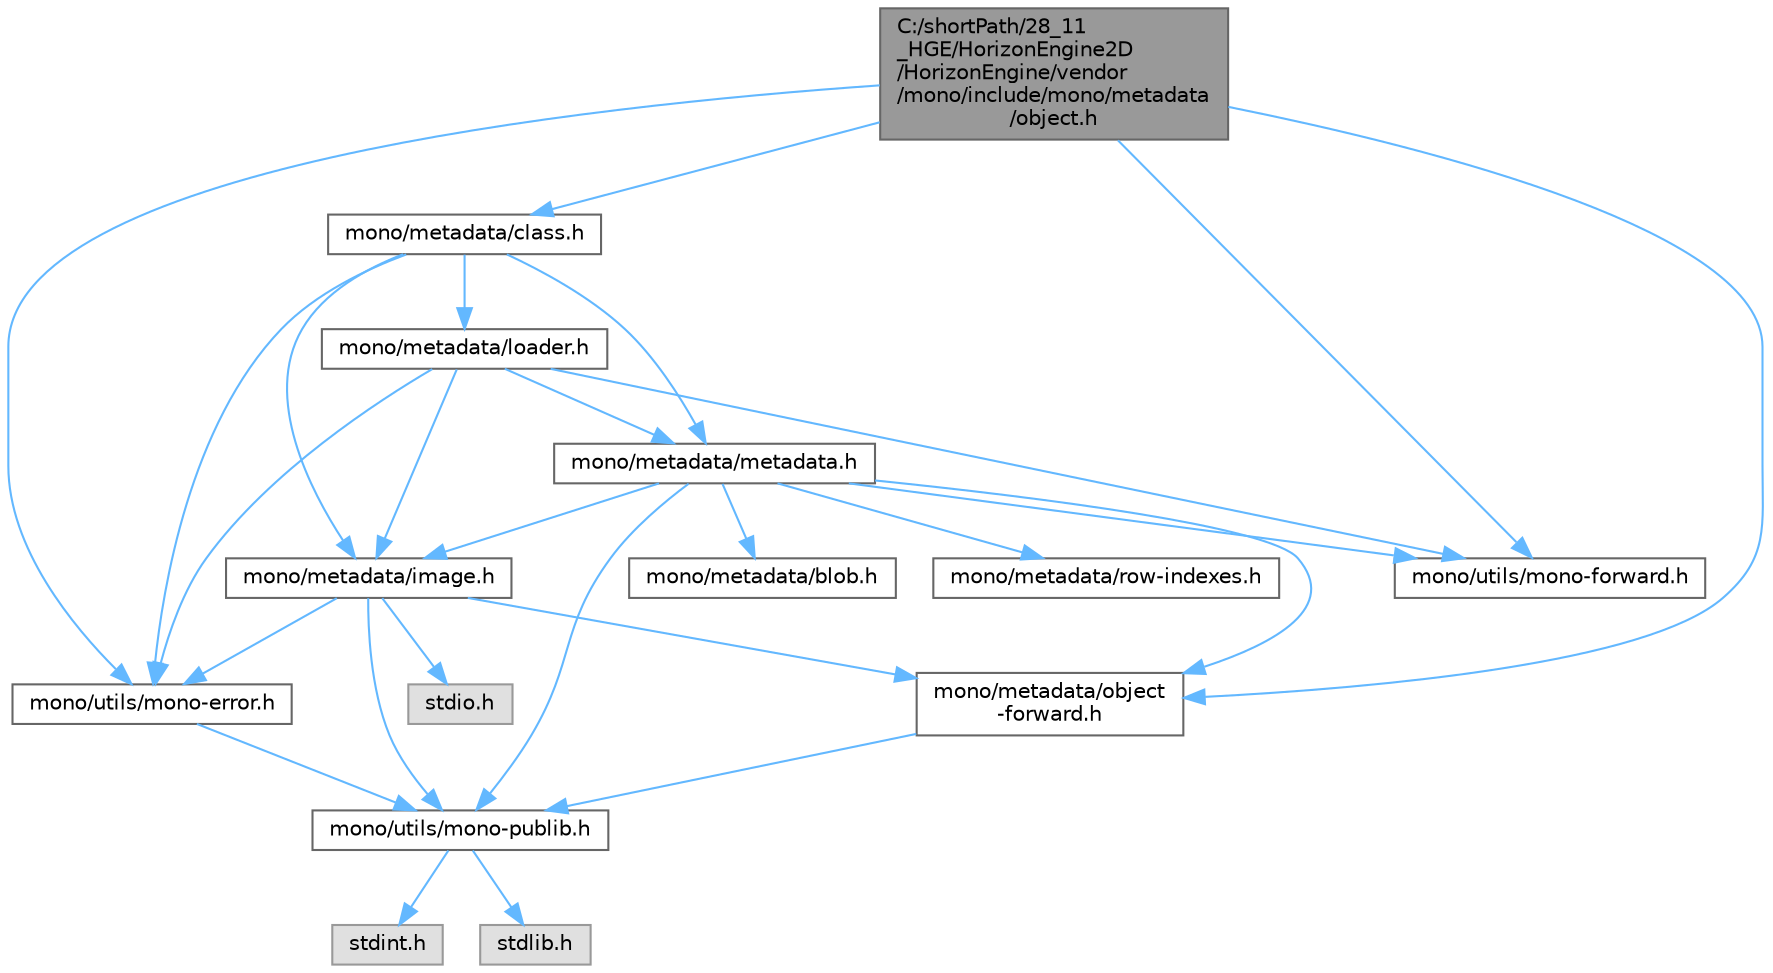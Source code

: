 digraph "C:/shortPath/28_11_HGE/HorizonEngine2D/HorizonEngine/vendor/mono/include/mono/metadata/object.h"
{
 // LATEX_PDF_SIZE
  bgcolor="transparent";
  edge [fontname=Helvetica,fontsize=10,labelfontname=Helvetica,labelfontsize=10];
  node [fontname=Helvetica,fontsize=10,shape=box,height=0.2,width=0.4];
  Node1 [label="C:/shortPath/28_11\l_HGE/HorizonEngine2D\l/HorizonEngine/vendor\l/mono/include/mono/metadata\l/object.h",height=0.2,width=0.4,color="gray40", fillcolor="grey60", style="filled", fontcolor="black",tooltip=" "];
  Node1 -> Node2 [color="steelblue1",style="solid"];
  Node2 [label="mono/utils/mono-forward.h",height=0.2,width=0.4,color="grey40", fillcolor="white", style="filled",URL="$mono-forward_8h.html",tooltip=" "];
  Node1 -> Node3 [color="steelblue1",style="solid"];
  Node3 [label="mono/metadata/object\l-forward.h",height=0.2,width=0.4,color="grey40", fillcolor="white", style="filled",URL="$object-forward_8h.html",tooltip=" "];
  Node3 -> Node4 [color="steelblue1",style="solid"];
  Node4 [label="mono/utils/mono-publib.h",height=0.2,width=0.4,color="grey40", fillcolor="white", style="filled",URL="$mono-publib_8h.html",tooltip=" "];
  Node4 -> Node5 [color="steelblue1",style="solid"];
  Node5 [label="stdint.h",height=0.2,width=0.4,color="grey60", fillcolor="#E0E0E0", style="filled",tooltip=" "];
  Node4 -> Node6 [color="steelblue1",style="solid"];
  Node6 [label="stdlib.h",height=0.2,width=0.4,color="grey60", fillcolor="#E0E0E0", style="filled",tooltip=" "];
  Node1 -> Node7 [color="steelblue1",style="solid"];
  Node7 [label="mono/metadata/class.h",height=0.2,width=0.4,color="grey40", fillcolor="white", style="filled",URL="$class_8h.html",tooltip=" "];
  Node7 -> Node8 [color="steelblue1",style="solid"];
  Node8 [label="mono/metadata/metadata.h",height=0.2,width=0.4,color="grey40", fillcolor="white", style="filled",URL="$metadata_8h.html",tooltip=" "];
  Node8 -> Node4 [color="steelblue1",style="solid"];
  Node8 -> Node2 [color="steelblue1",style="solid"];
  Node8 -> Node9 [color="steelblue1",style="solid"];
  Node9 [label="mono/metadata/blob.h",height=0.2,width=0.4,color="grey40", fillcolor="white", style="filled",URL="$blob_8h.html",tooltip=" "];
  Node8 -> Node10 [color="steelblue1",style="solid"];
  Node10 [label="mono/metadata/row-indexes.h",height=0.2,width=0.4,color="grey40", fillcolor="white", style="filled",URL="$row-indexes_8h.html",tooltip=" "];
  Node8 -> Node11 [color="steelblue1",style="solid"];
  Node11 [label="mono/metadata/image.h",height=0.2,width=0.4,color="grey40", fillcolor="white", style="filled",URL="$image_8h.html",tooltip=" "];
  Node11 -> Node12 [color="steelblue1",style="solid"];
  Node12 [label="stdio.h",height=0.2,width=0.4,color="grey60", fillcolor="#E0E0E0", style="filled",tooltip=" "];
  Node11 -> Node4 [color="steelblue1",style="solid"];
  Node11 -> Node13 [color="steelblue1",style="solid"];
  Node13 [label="mono/utils/mono-error.h",height=0.2,width=0.4,color="grey40", fillcolor="white", style="filled",URL="$mono-error_8h.html",tooltip=" "];
  Node13 -> Node4 [color="steelblue1",style="solid"];
  Node11 -> Node3 [color="steelblue1",style="solid"];
  Node8 -> Node3 [color="steelblue1",style="solid"];
  Node7 -> Node11 [color="steelblue1",style="solid"];
  Node7 -> Node14 [color="steelblue1",style="solid"];
  Node14 [label="mono/metadata/loader.h",height=0.2,width=0.4,color="grey40", fillcolor="white", style="filled",URL="$loader_8h.html",tooltip=" "];
  Node14 -> Node2 [color="steelblue1",style="solid"];
  Node14 -> Node8 [color="steelblue1",style="solid"];
  Node14 -> Node11 [color="steelblue1",style="solid"];
  Node14 -> Node13 [color="steelblue1",style="solid"];
  Node7 -> Node13 [color="steelblue1",style="solid"];
  Node1 -> Node13 [color="steelblue1",style="solid"];
}
